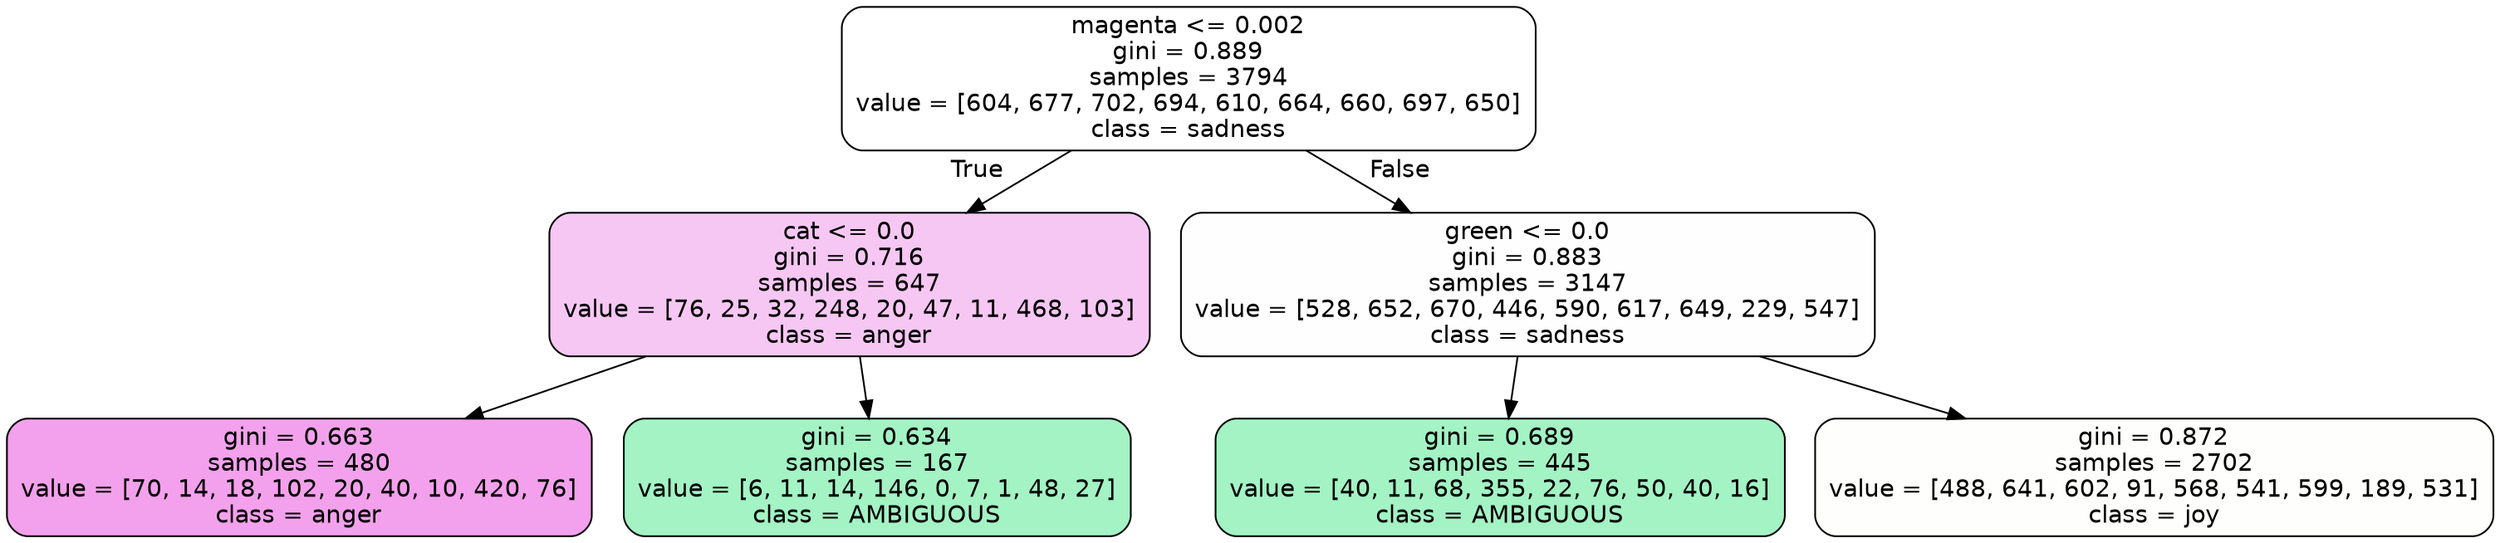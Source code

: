 digraph Tree {
node [shape=box, style="filled, rounded", color="black", fontname=helvetica] ;
edge [fontname=helvetica] ;
0 [label="magenta <= 0.002\ngini = 0.889\nsamples = 3794\nvalue = [604, 677, 702, 694, 610, 664, 660, 697, 650]\nclass = sadness", fillcolor="#64e53900"] ;
1 [label="cat <= 0.0\ngini = 0.716\nsamples = 647\nvalue = [76, 25, 32, 248, 20, 47, 11, 468, 103]\nclass = anger", fillcolor="#e539d748"] ;
0 -> 1 [labeldistance=2.5, labelangle=45, headlabel="True"] ;
2 [label="gini = 0.663\nsamples = 480\nvalue = [70, 14, 18, 102, 20, 40, 10, 420, 76]\nclass = anger", fillcolor="#e539d779"] ;
1 -> 2 ;
3 [label="gini = 0.634\nsamples = 167\nvalue = [6, 11, 14, 146, 0, 7, 1, 48, 27]\nclass = AMBIGUOUS", fillcolor="#39e58176"] ;
1 -> 3 ;
4 [label="green <= 0.0\ngini = 0.883\nsamples = 3147\nvalue = [528, 652, 670, 446, 590, 617, 649, 229, 547]\nclass = sadness", fillcolor="#64e53901"] ;
0 -> 4 [labeldistance=2.5, labelangle=-45, headlabel="False"] ;
5 [label="gini = 0.689\nsamples = 445\nvalue = [40, 11, 68, 355, 22, 76, 50, 40, 16]\nclass = AMBIGUOUS", fillcolor="#39e58176"] ;
4 -> 5 ;
6 [label="gini = 0.872\nsamples = 2702\nvalue = [488, 641, 602, 91, 568, 541, 599, 189, 531]\nclass = joy", fillcolor="#d7e53903"] ;
4 -> 6 ;
}